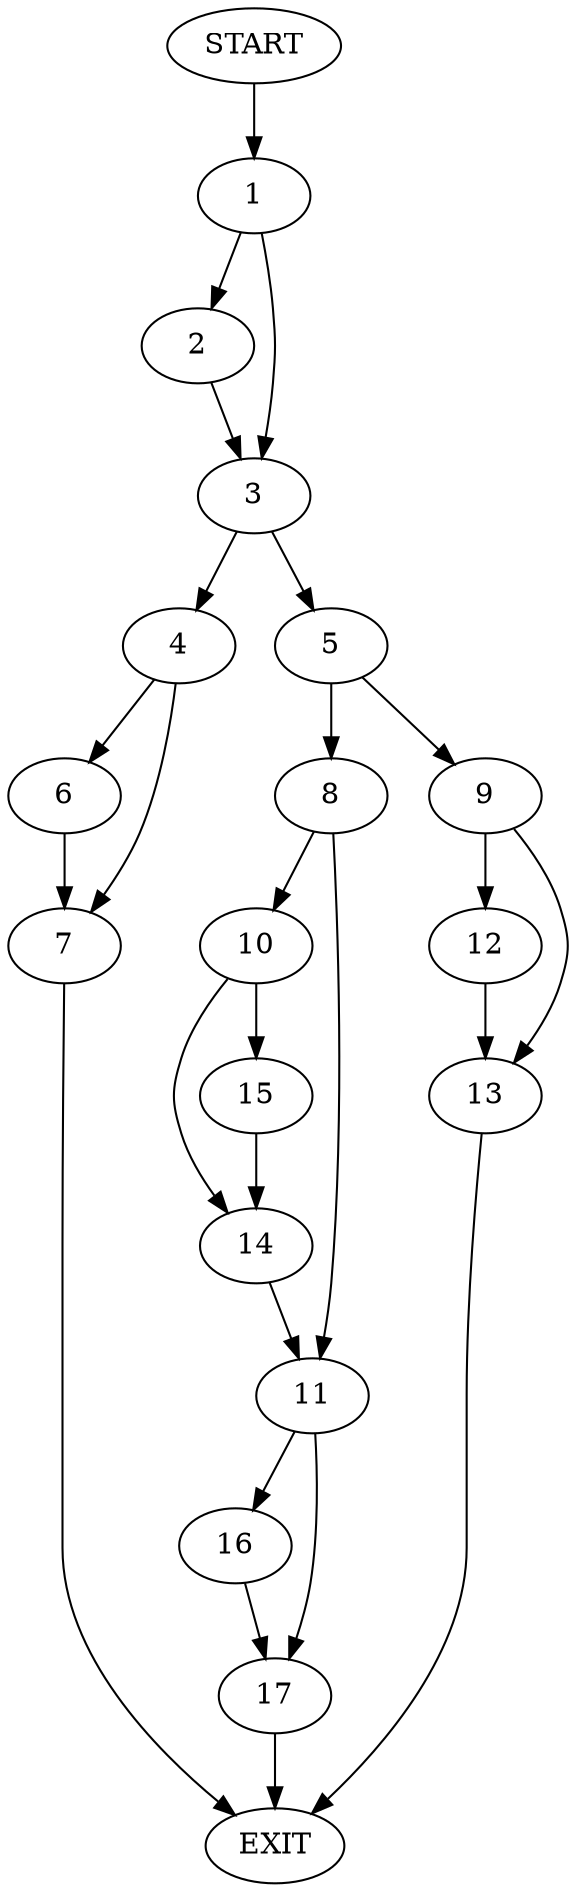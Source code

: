 digraph {
0 [label="START"]
18 [label="EXIT"]
0 -> 1
1 -> 2
1 -> 3
2 -> 3
3 -> 4
3 -> 5
4 -> 6
4 -> 7
5 -> 8
5 -> 9
6 -> 7
7 -> 18
8 -> 10
8 -> 11
9 -> 12
9 -> 13
13 -> 18
12 -> 13
10 -> 14
10 -> 15
11 -> 16
11 -> 17
14 -> 11
15 -> 14
16 -> 17
17 -> 18
}
